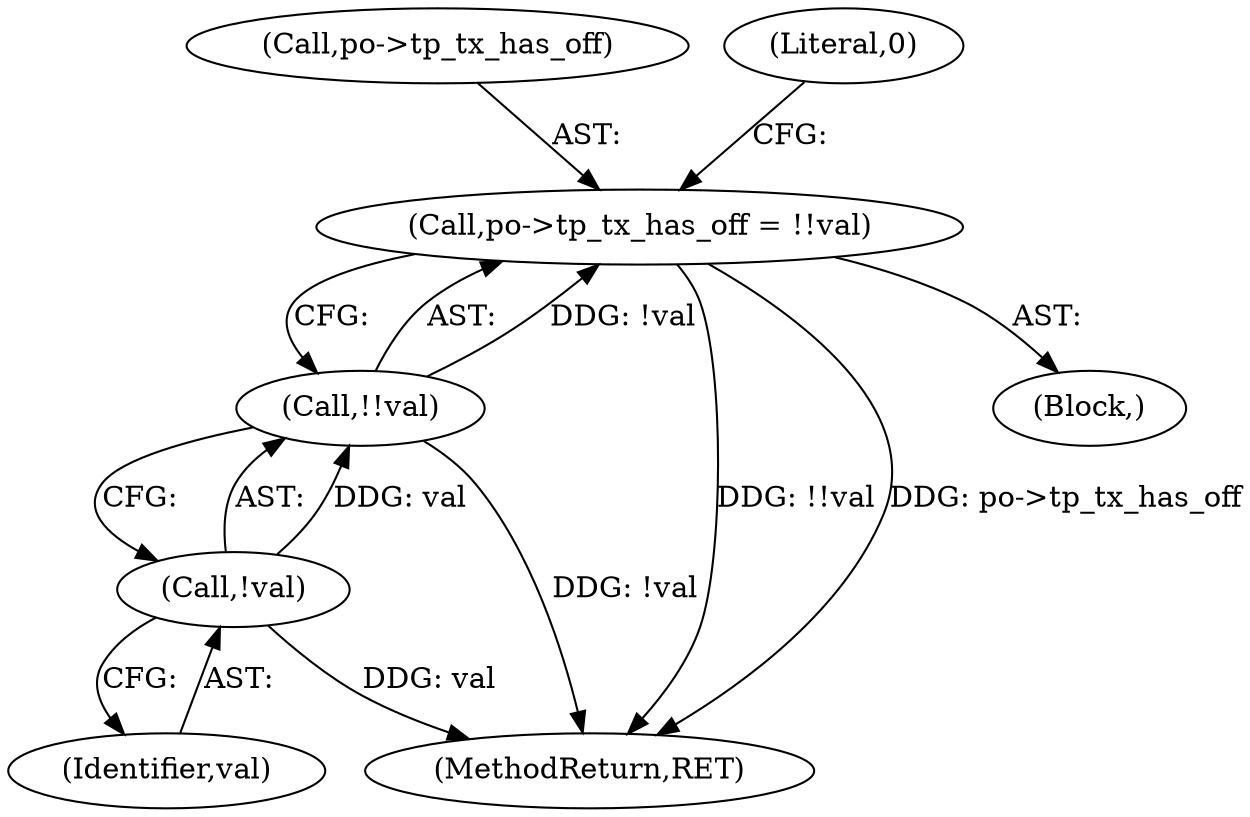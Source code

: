 digraph "0_linux_84ac7260236a49c79eede91617700174c2c19b0c_0@pointer" {
"1000639" [label="(Call,po->tp_tx_has_off = !!val)"];
"1000643" [label="(Call,!!val)"];
"1000644" [label="(Call,!val)"];
"1000640" [label="(Call,po->tp_tx_has_off)"];
"1000683" [label="(MethodReturn,RET)"];
"1000647" [label="(Literal,0)"];
"1000644" [label="(Call,!val)"];
"1000639" [label="(Call,po->tp_tx_has_off = !!val)"];
"1000643" [label="(Call,!!val)"];
"1000604" [label="(Block,)"];
"1000645" [label="(Identifier,val)"];
"1000639" -> "1000604"  [label="AST: "];
"1000639" -> "1000643"  [label="CFG: "];
"1000640" -> "1000639"  [label="AST: "];
"1000643" -> "1000639"  [label="AST: "];
"1000647" -> "1000639"  [label="CFG: "];
"1000639" -> "1000683"  [label="DDG: !!val"];
"1000639" -> "1000683"  [label="DDG: po->tp_tx_has_off"];
"1000643" -> "1000639"  [label="DDG: !val"];
"1000643" -> "1000644"  [label="CFG: "];
"1000644" -> "1000643"  [label="AST: "];
"1000643" -> "1000683"  [label="DDG: !val"];
"1000644" -> "1000643"  [label="DDG: val"];
"1000644" -> "1000645"  [label="CFG: "];
"1000645" -> "1000644"  [label="AST: "];
"1000644" -> "1000683"  [label="DDG: val"];
}
